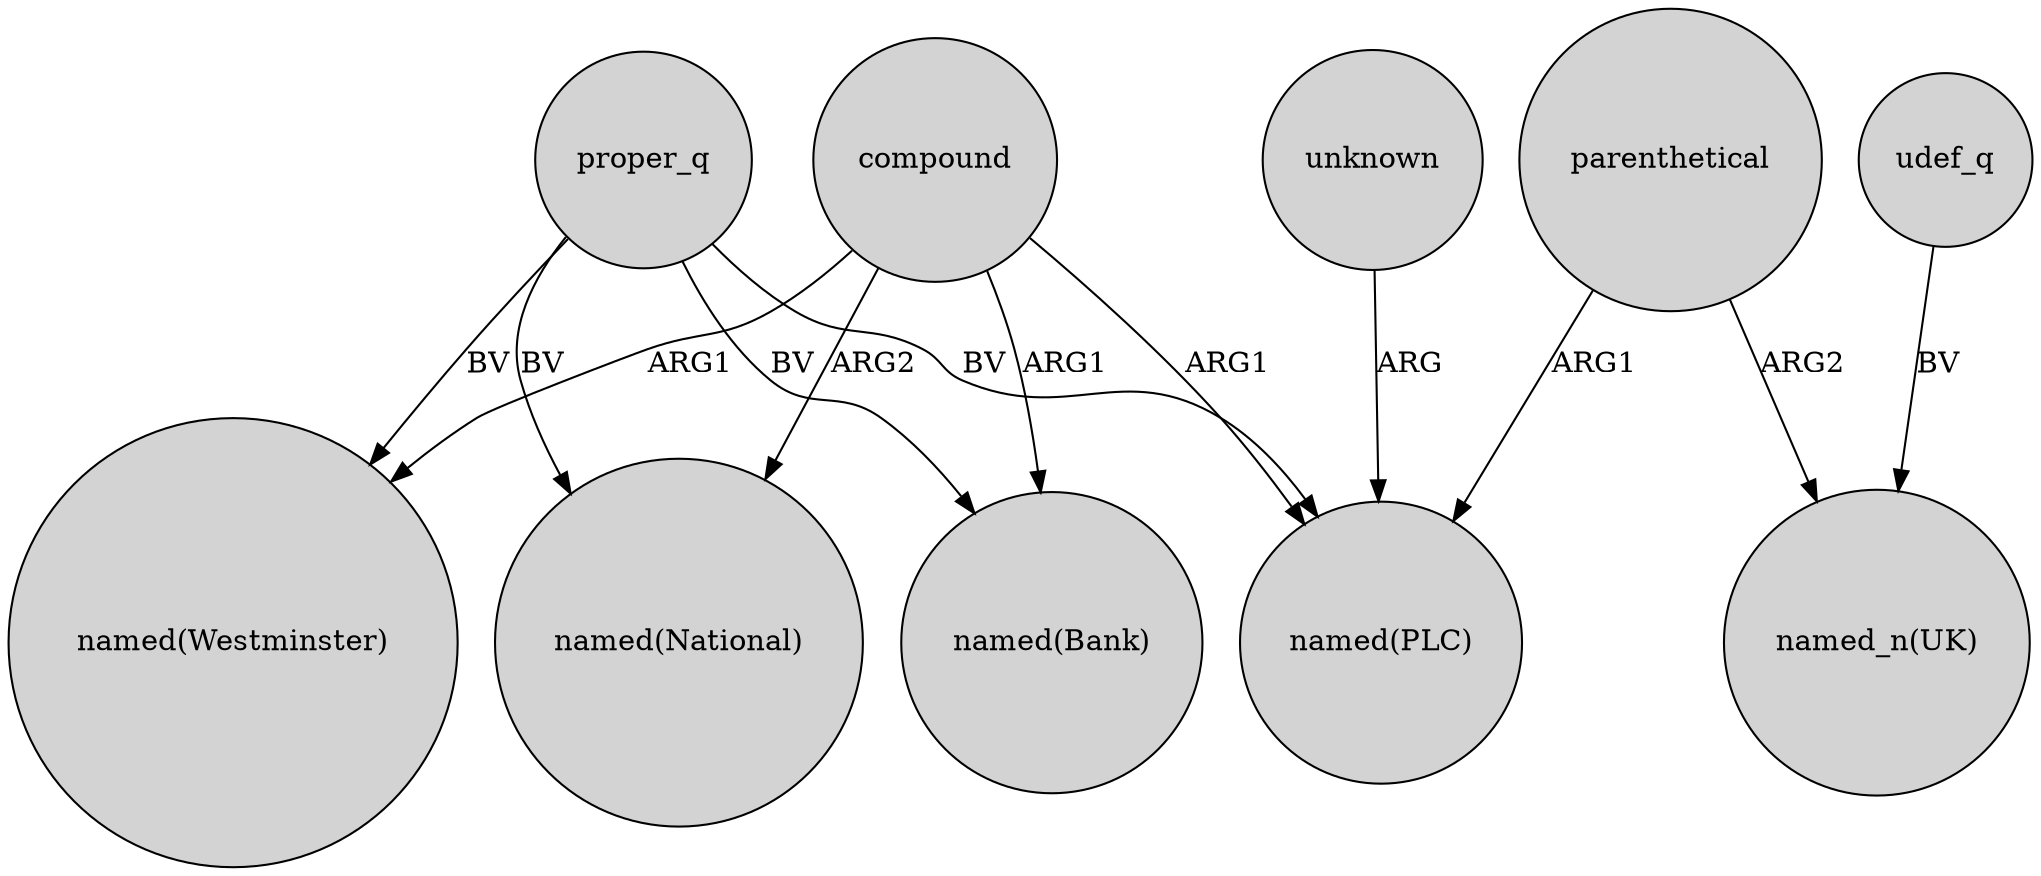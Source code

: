 digraph {
	node [shape=circle style=filled]
	compound -> "named(PLC)" [label=ARG1]
	compound -> "named(Bank)" [label=ARG1]
	udef_q -> "named_n(UK)" [label=BV]
	proper_q -> "named(National)" [label=BV]
	parenthetical -> "named(PLC)" [label=ARG1]
	proper_q -> "named(Westminster)" [label=BV]
	proper_q -> "named(PLC)" [label=BV]
	compound -> "named(National)" [label=ARG2]
	unknown -> "named(PLC)" [label=ARG]
	parenthetical -> "named_n(UK)" [label=ARG2]
	compound -> "named(Westminster)" [label=ARG1]
	proper_q -> "named(Bank)" [label=BV]
}
